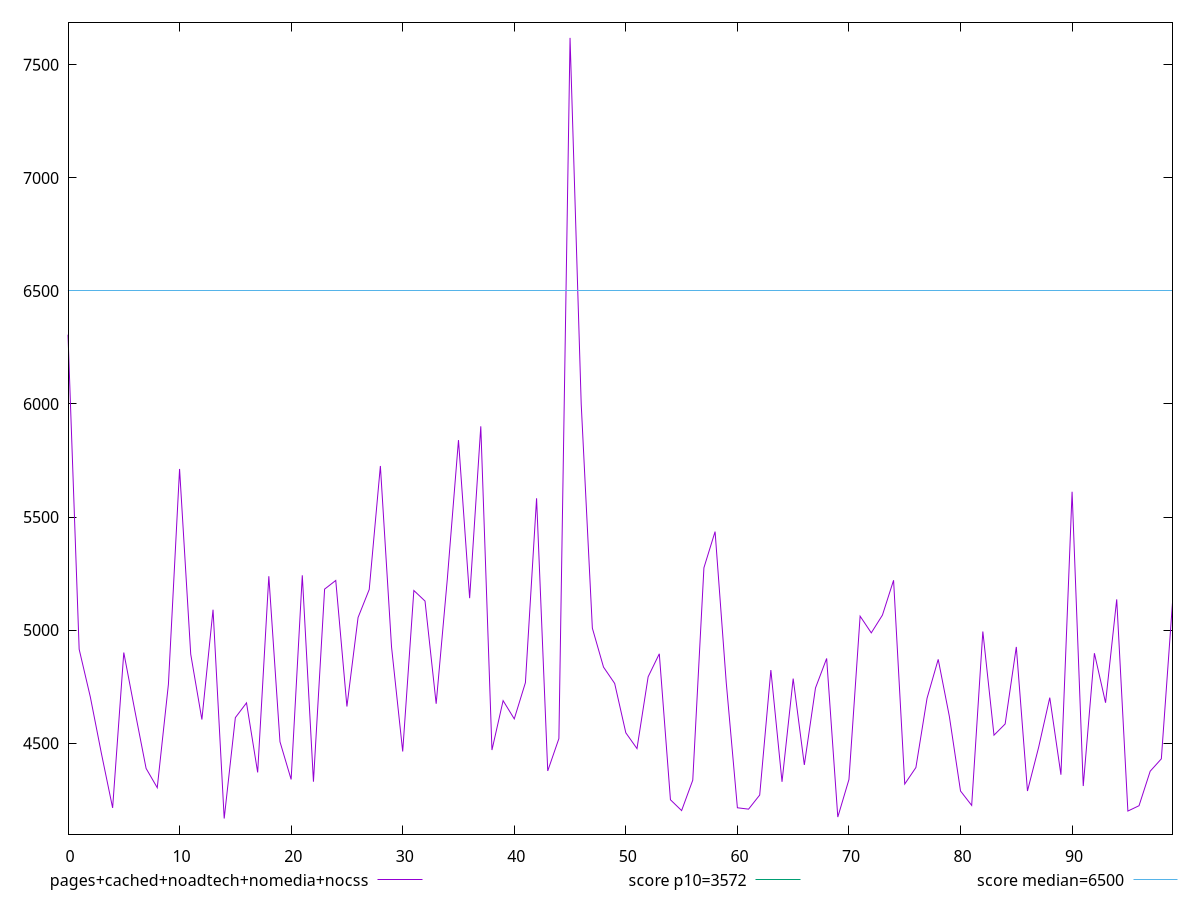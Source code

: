 reset

$pagesCachedNoadtechNomediaNocss <<EOF
0 6306.464
1 4915.152
2 4704.422
3 4452.9349999999995
4 4213.569
5 4900.602
6 4641.545
7 4388.204000000001
8 4302.816
9 4760.15
10 5712.605
11 4893.3949999999995
12 4604.275000000001
13 5090.137000000001
14 4166.56
15 4612.7880000000005
16 4678.091
17 4370.421
18 5238.244000000001
19 4506.082
20 4339.435
21 5242.351999999999
22 4329.508000000001
23 5181.128999999999
24 5219.486000000001
25 4661.928
26 5055.736000000001
27 5179.57
28 5725.853999999999
29 4925.294
30 4463.043
31 5175.032
32 5128.389000000001
33 4674.251
34 5226.048000000001
35 5840.326
36 5141.048999999999
37 5901.1810000000005
38 4469.432
39 4687.921
40 4607.231
41 4767.486999999999
42 5582.841
43 4377.018
44 4520.144
45 7619.061
46 6000.457
47 5008.490000000001
48 4836.208
49 4763.932
50 4545.577
51 4475.849999999999
52 4793.418
53 4895.099
54 4249.400000000001
55 4201.67
56 4336.276999999999
57 5275.616
58 5435.513999999999
59 4768.45
60 4214.1089999999995
61 4207.983200000001
62 4270.504999999999
63 4823.161999999999
64 4328.906999999999
65 4785.374000000001
66 4403.647
67 4743.9130000000005
68 4874.503
69 4173.053
70 4339.309
71 5061.4169999999995
72 4987.643
73 5066.121999999999
74 5220.324
75 4319.126
76 4392.071
77 4698.64
78 4870.465
79 4618.099
80 4288.214
81 4224.577
82 4993.732
83 4535.156
84 4584.727
85 4925.4890000000005
86 4288.254
87 4481.2757
88 4701.141
89 4360.234
90 5611.91
91 4310.344
92 4897.612
93 4678.6759999999995
94 5135.879999999999
95 4199.557999999999
96 4223.1939999999995
97 4375.746
98 4430.494000000001
99 5121.636
EOF

set key outside below
set xrange [0:99]
set yrange [4097.509980000001:7688.111019999999]
set trange [4097.509980000001:7688.111019999999]
set terminal svg size 640, 500 enhanced background rgb 'white'
set output "report_00015_2021-02-09T16-11-33.973Z/first-cpu-idle/comparison/line/4_vs_5.svg"

plot $pagesCachedNoadtechNomediaNocss title "pages+cached+noadtech+nomedia+nocss" with line, \
     3572 title "score p10=3572", \
     6500 title "score median=6500"

reset
